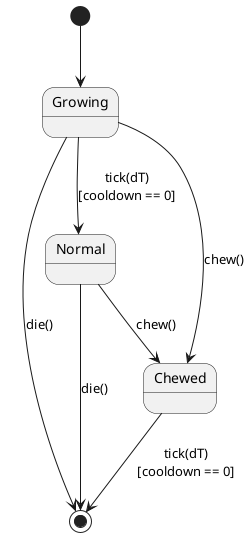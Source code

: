 @startuml MyceliumStates

[*] --> Growing
Growing --> Normal : tick(dT)\n[cooldown == 0]

Normal --> [*] : die()
Growing --> [*] : die()

Normal --> Chewed : chew()
Growing --> Chewed : chew()

Chewed --> [*] : tick(dT)\n[cooldown == 0]
 

@enduml   